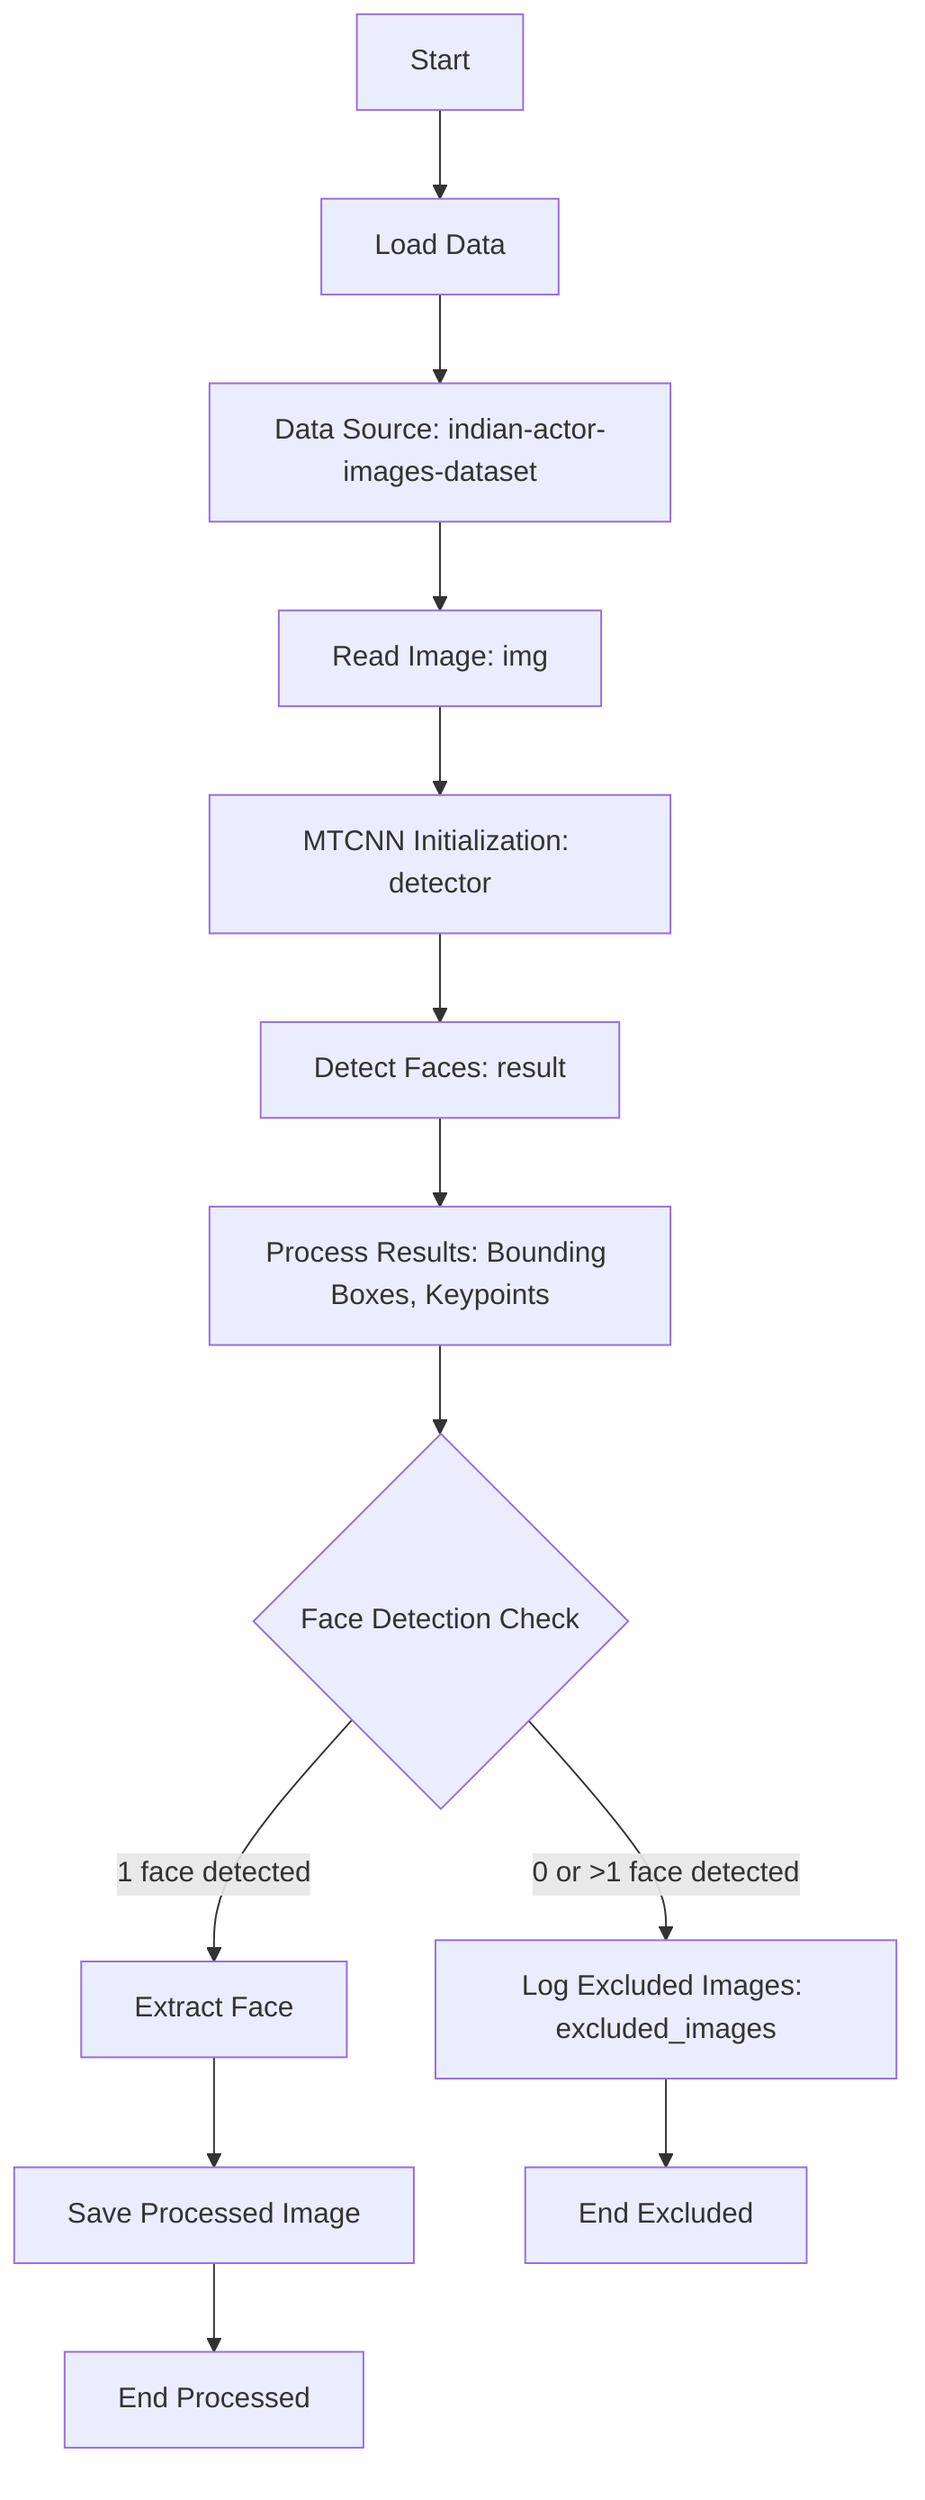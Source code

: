 flowchart TD
    %% Start of the flowchart
    A["Start"] --> B["Load Data"]
    B --> C["Data Source: indian-actor-images-dataset"]
    C --> D["Read Image: img"]
    D --> E["MTCNN Initialization: detector"]
    E --> F["Detect Faces: result"]
    F --> G["Process Results: Bounding Boxes, Keypoints"]
    G --> H{"Face Detection Check"}
    H -->|"0 or >1 face detected"| I["Log Excluded Images: excluded_images"]
    H -->|"1 face detected"| J["Extract Face"]
    J --> K["Save Processed Image"]
    I --> L["End Excluded"]
    K --> M["End Processed"]
    
    %% Explanation for the nodes
    %% A: Represents the start of the workflow
    %% B: Loads the dataset from a given source
    %% C: Specifies the dataset used for analysis
    %% D: Image is read using OpenCV for processing
    %% E: MTCNN model initialization
    %% F: Detected faces are stored in 'result'
    %% G: Results used for further processing or visualization
    %% H: Conditional check for face detection results
    %% I: Images with 0 or >1 face are logged for exclusion
    %% J: Single detected face is extracted
    %% K: Processed face image is saved
    %% L: Marks the end of processing for excluded images
    %% M: Marks the end of processing for successful face extraction